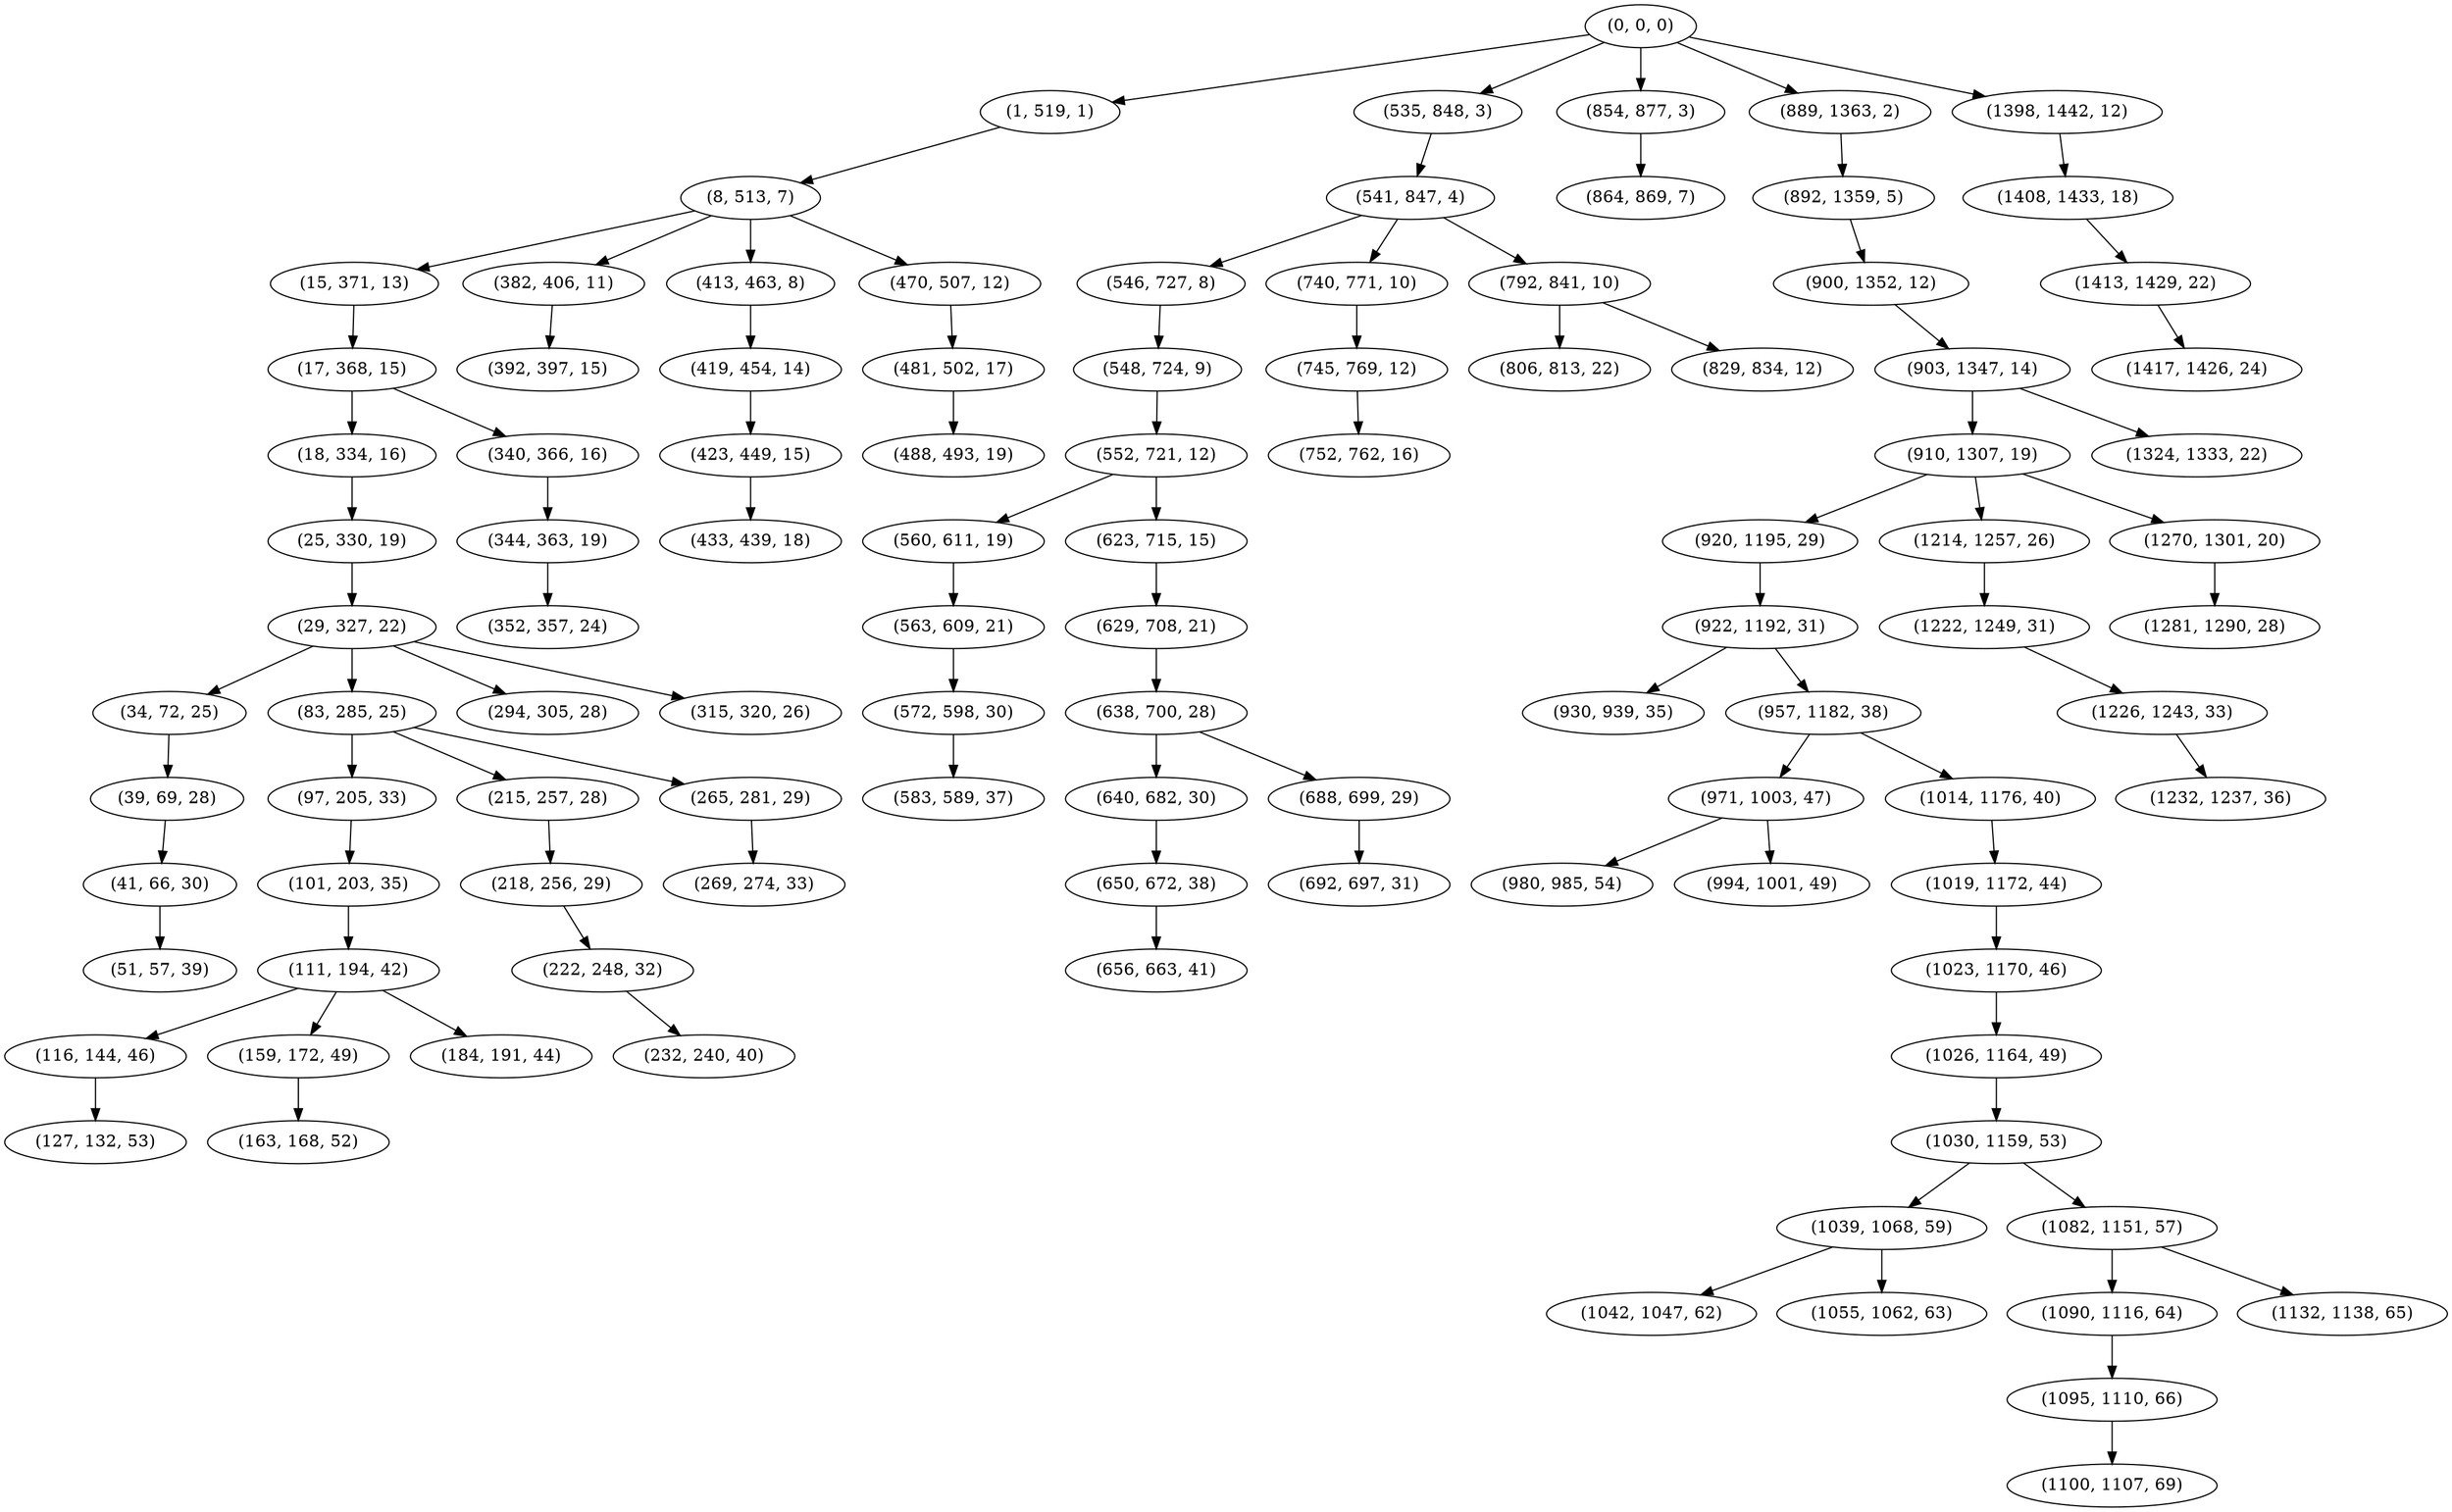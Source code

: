 digraph tree {
    "(0, 0, 0)";
    "(1, 519, 1)";
    "(8, 513, 7)";
    "(15, 371, 13)";
    "(17, 368, 15)";
    "(18, 334, 16)";
    "(25, 330, 19)";
    "(29, 327, 22)";
    "(34, 72, 25)";
    "(39, 69, 28)";
    "(41, 66, 30)";
    "(51, 57, 39)";
    "(83, 285, 25)";
    "(97, 205, 33)";
    "(101, 203, 35)";
    "(111, 194, 42)";
    "(116, 144, 46)";
    "(127, 132, 53)";
    "(159, 172, 49)";
    "(163, 168, 52)";
    "(184, 191, 44)";
    "(215, 257, 28)";
    "(218, 256, 29)";
    "(222, 248, 32)";
    "(232, 240, 40)";
    "(265, 281, 29)";
    "(269, 274, 33)";
    "(294, 305, 28)";
    "(315, 320, 26)";
    "(340, 366, 16)";
    "(344, 363, 19)";
    "(352, 357, 24)";
    "(382, 406, 11)";
    "(392, 397, 15)";
    "(413, 463, 8)";
    "(419, 454, 14)";
    "(423, 449, 15)";
    "(433, 439, 18)";
    "(470, 507, 12)";
    "(481, 502, 17)";
    "(488, 493, 19)";
    "(535, 848, 3)";
    "(541, 847, 4)";
    "(546, 727, 8)";
    "(548, 724, 9)";
    "(552, 721, 12)";
    "(560, 611, 19)";
    "(563, 609, 21)";
    "(572, 598, 30)";
    "(583, 589, 37)";
    "(623, 715, 15)";
    "(629, 708, 21)";
    "(638, 700, 28)";
    "(640, 682, 30)";
    "(650, 672, 38)";
    "(656, 663, 41)";
    "(688, 699, 29)";
    "(692, 697, 31)";
    "(740, 771, 10)";
    "(745, 769, 12)";
    "(752, 762, 16)";
    "(792, 841, 10)";
    "(806, 813, 22)";
    "(829, 834, 12)";
    "(854, 877, 3)";
    "(864, 869, 7)";
    "(889, 1363, 2)";
    "(892, 1359, 5)";
    "(900, 1352, 12)";
    "(903, 1347, 14)";
    "(910, 1307, 19)";
    "(920, 1195, 29)";
    "(922, 1192, 31)";
    "(930, 939, 35)";
    "(957, 1182, 38)";
    "(971, 1003, 47)";
    "(980, 985, 54)";
    "(994, 1001, 49)";
    "(1014, 1176, 40)";
    "(1019, 1172, 44)";
    "(1023, 1170, 46)";
    "(1026, 1164, 49)";
    "(1030, 1159, 53)";
    "(1039, 1068, 59)";
    "(1042, 1047, 62)";
    "(1055, 1062, 63)";
    "(1082, 1151, 57)";
    "(1090, 1116, 64)";
    "(1095, 1110, 66)";
    "(1100, 1107, 69)";
    "(1132, 1138, 65)";
    "(1214, 1257, 26)";
    "(1222, 1249, 31)";
    "(1226, 1243, 33)";
    "(1232, 1237, 36)";
    "(1270, 1301, 20)";
    "(1281, 1290, 28)";
    "(1324, 1333, 22)";
    "(1398, 1442, 12)";
    "(1408, 1433, 18)";
    "(1413, 1429, 22)";
    "(1417, 1426, 24)";
    "(0, 0, 0)" -> "(1, 519, 1)";
    "(0, 0, 0)" -> "(535, 848, 3)";
    "(0, 0, 0)" -> "(854, 877, 3)";
    "(0, 0, 0)" -> "(889, 1363, 2)";
    "(0, 0, 0)" -> "(1398, 1442, 12)";
    "(1, 519, 1)" -> "(8, 513, 7)";
    "(8, 513, 7)" -> "(15, 371, 13)";
    "(8, 513, 7)" -> "(382, 406, 11)";
    "(8, 513, 7)" -> "(413, 463, 8)";
    "(8, 513, 7)" -> "(470, 507, 12)";
    "(15, 371, 13)" -> "(17, 368, 15)";
    "(17, 368, 15)" -> "(18, 334, 16)";
    "(17, 368, 15)" -> "(340, 366, 16)";
    "(18, 334, 16)" -> "(25, 330, 19)";
    "(25, 330, 19)" -> "(29, 327, 22)";
    "(29, 327, 22)" -> "(34, 72, 25)";
    "(29, 327, 22)" -> "(83, 285, 25)";
    "(29, 327, 22)" -> "(294, 305, 28)";
    "(29, 327, 22)" -> "(315, 320, 26)";
    "(34, 72, 25)" -> "(39, 69, 28)";
    "(39, 69, 28)" -> "(41, 66, 30)";
    "(41, 66, 30)" -> "(51, 57, 39)";
    "(83, 285, 25)" -> "(97, 205, 33)";
    "(83, 285, 25)" -> "(215, 257, 28)";
    "(83, 285, 25)" -> "(265, 281, 29)";
    "(97, 205, 33)" -> "(101, 203, 35)";
    "(101, 203, 35)" -> "(111, 194, 42)";
    "(111, 194, 42)" -> "(116, 144, 46)";
    "(111, 194, 42)" -> "(159, 172, 49)";
    "(111, 194, 42)" -> "(184, 191, 44)";
    "(116, 144, 46)" -> "(127, 132, 53)";
    "(159, 172, 49)" -> "(163, 168, 52)";
    "(215, 257, 28)" -> "(218, 256, 29)";
    "(218, 256, 29)" -> "(222, 248, 32)";
    "(222, 248, 32)" -> "(232, 240, 40)";
    "(265, 281, 29)" -> "(269, 274, 33)";
    "(340, 366, 16)" -> "(344, 363, 19)";
    "(344, 363, 19)" -> "(352, 357, 24)";
    "(382, 406, 11)" -> "(392, 397, 15)";
    "(413, 463, 8)" -> "(419, 454, 14)";
    "(419, 454, 14)" -> "(423, 449, 15)";
    "(423, 449, 15)" -> "(433, 439, 18)";
    "(470, 507, 12)" -> "(481, 502, 17)";
    "(481, 502, 17)" -> "(488, 493, 19)";
    "(535, 848, 3)" -> "(541, 847, 4)";
    "(541, 847, 4)" -> "(546, 727, 8)";
    "(541, 847, 4)" -> "(740, 771, 10)";
    "(541, 847, 4)" -> "(792, 841, 10)";
    "(546, 727, 8)" -> "(548, 724, 9)";
    "(548, 724, 9)" -> "(552, 721, 12)";
    "(552, 721, 12)" -> "(560, 611, 19)";
    "(552, 721, 12)" -> "(623, 715, 15)";
    "(560, 611, 19)" -> "(563, 609, 21)";
    "(563, 609, 21)" -> "(572, 598, 30)";
    "(572, 598, 30)" -> "(583, 589, 37)";
    "(623, 715, 15)" -> "(629, 708, 21)";
    "(629, 708, 21)" -> "(638, 700, 28)";
    "(638, 700, 28)" -> "(640, 682, 30)";
    "(638, 700, 28)" -> "(688, 699, 29)";
    "(640, 682, 30)" -> "(650, 672, 38)";
    "(650, 672, 38)" -> "(656, 663, 41)";
    "(688, 699, 29)" -> "(692, 697, 31)";
    "(740, 771, 10)" -> "(745, 769, 12)";
    "(745, 769, 12)" -> "(752, 762, 16)";
    "(792, 841, 10)" -> "(806, 813, 22)";
    "(792, 841, 10)" -> "(829, 834, 12)";
    "(854, 877, 3)" -> "(864, 869, 7)";
    "(889, 1363, 2)" -> "(892, 1359, 5)";
    "(892, 1359, 5)" -> "(900, 1352, 12)";
    "(900, 1352, 12)" -> "(903, 1347, 14)";
    "(903, 1347, 14)" -> "(910, 1307, 19)";
    "(903, 1347, 14)" -> "(1324, 1333, 22)";
    "(910, 1307, 19)" -> "(920, 1195, 29)";
    "(910, 1307, 19)" -> "(1214, 1257, 26)";
    "(910, 1307, 19)" -> "(1270, 1301, 20)";
    "(920, 1195, 29)" -> "(922, 1192, 31)";
    "(922, 1192, 31)" -> "(930, 939, 35)";
    "(922, 1192, 31)" -> "(957, 1182, 38)";
    "(957, 1182, 38)" -> "(971, 1003, 47)";
    "(957, 1182, 38)" -> "(1014, 1176, 40)";
    "(971, 1003, 47)" -> "(980, 985, 54)";
    "(971, 1003, 47)" -> "(994, 1001, 49)";
    "(1014, 1176, 40)" -> "(1019, 1172, 44)";
    "(1019, 1172, 44)" -> "(1023, 1170, 46)";
    "(1023, 1170, 46)" -> "(1026, 1164, 49)";
    "(1026, 1164, 49)" -> "(1030, 1159, 53)";
    "(1030, 1159, 53)" -> "(1039, 1068, 59)";
    "(1030, 1159, 53)" -> "(1082, 1151, 57)";
    "(1039, 1068, 59)" -> "(1042, 1047, 62)";
    "(1039, 1068, 59)" -> "(1055, 1062, 63)";
    "(1082, 1151, 57)" -> "(1090, 1116, 64)";
    "(1082, 1151, 57)" -> "(1132, 1138, 65)";
    "(1090, 1116, 64)" -> "(1095, 1110, 66)";
    "(1095, 1110, 66)" -> "(1100, 1107, 69)";
    "(1214, 1257, 26)" -> "(1222, 1249, 31)";
    "(1222, 1249, 31)" -> "(1226, 1243, 33)";
    "(1226, 1243, 33)" -> "(1232, 1237, 36)";
    "(1270, 1301, 20)" -> "(1281, 1290, 28)";
    "(1398, 1442, 12)" -> "(1408, 1433, 18)";
    "(1408, 1433, 18)" -> "(1413, 1429, 22)";
    "(1413, 1429, 22)" -> "(1417, 1426, 24)";
}
